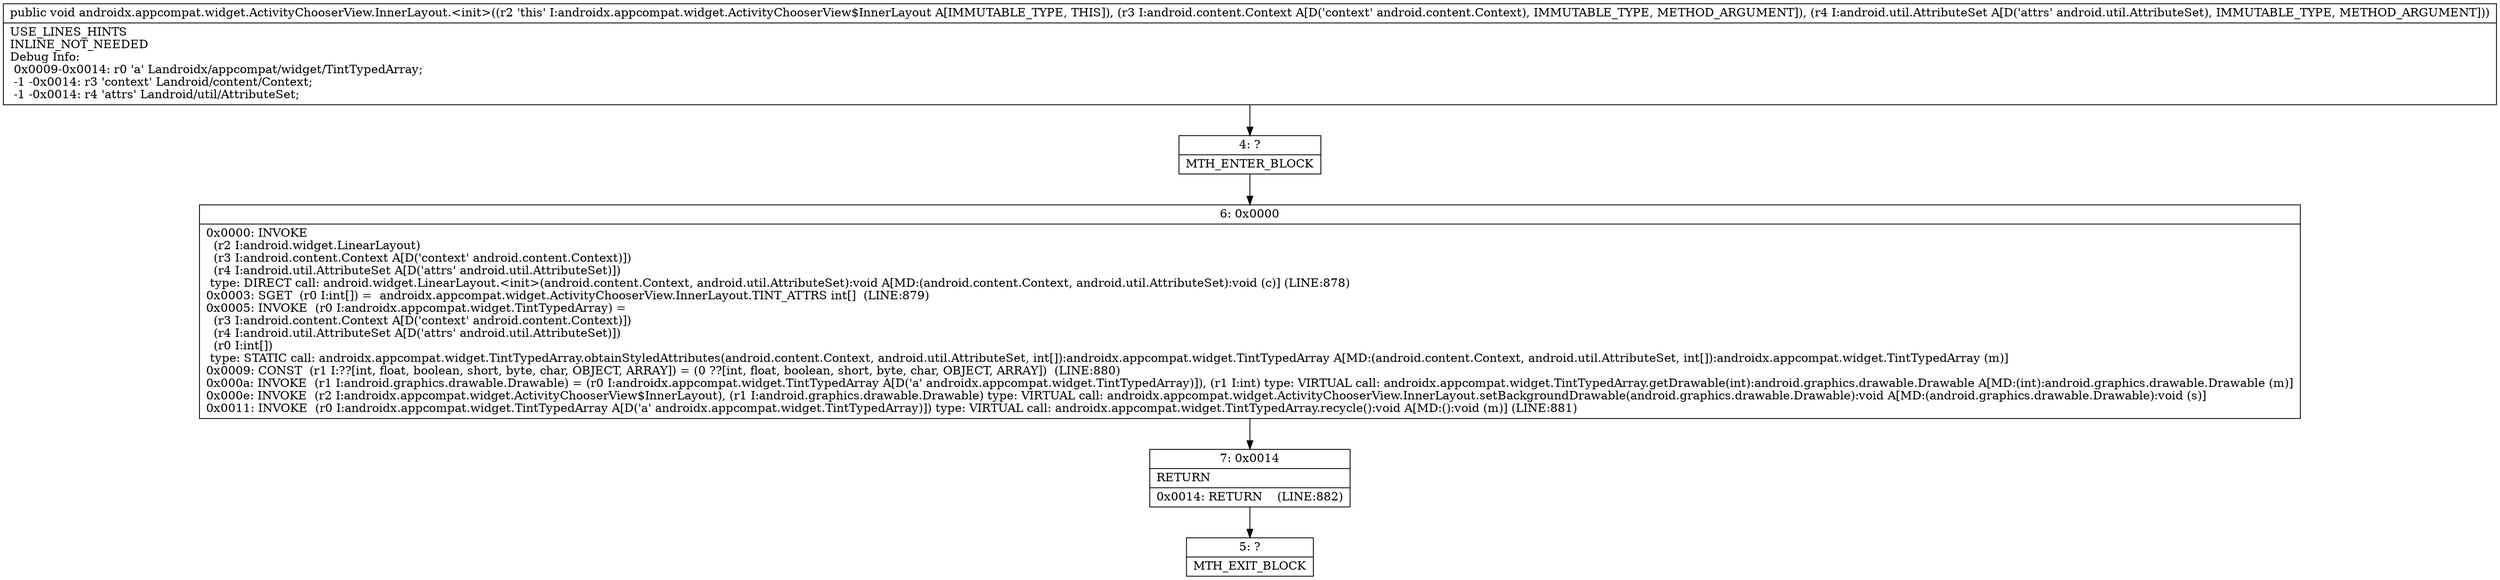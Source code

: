 digraph "CFG forandroidx.appcompat.widget.ActivityChooserView.InnerLayout.\<init\>(Landroid\/content\/Context;Landroid\/util\/AttributeSet;)V" {
Node_4 [shape=record,label="{4\:\ ?|MTH_ENTER_BLOCK\l}"];
Node_6 [shape=record,label="{6\:\ 0x0000|0x0000: INVOKE  \l  (r2 I:android.widget.LinearLayout)\l  (r3 I:android.content.Context A[D('context' android.content.Context)])\l  (r4 I:android.util.AttributeSet A[D('attrs' android.util.AttributeSet)])\l type: DIRECT call: android.widget.LinearLayout.\<init\>(android.content.Context, android.util.AttributeSet):void A[MD:(android.content.Context, android.util.AttributeSet):void (c)] (LINE:878)\l0x0003: SGET  (r0 I:int[]) =  androidx.appcompat.widget.ActivityChooserView.InnerLayout.TINT_ATTRS int[]  (LINE:879)\l0x0005: INVOKE  (r0 I:androidx.appcompat.widget.TintTypedArray) = \l  (r3 I:android.content.Context A[D('context' android.content.Context)])\l  (r4 I:android.util.AttributeSet A[D('attrs' android.util.AttributeSet)])\l  (r0 I:int[])\l type: STATIC call: androidx.appcompat.widget.TintTypedArray.obtainStyledAttributes(android.content.Context, android.util.AttributeSet, int[]):androidx.appcompat.widget.TintTypedArray A[MD:(android.content.Context, android.util.AttributeSet, int[]):androidx.appcompat.widget.TintTypedArray (m)]\l0x0009: CONST  (r1 I:??[int, float, boolean, short, byte, char, OBJECT, ARRAY]) = (0 ??[int, float, boolean, short, byte, char, OBJECT, ARRAY])  (LINE:880)\l0x000a: INVOKE  (r1 I:android.graphics.drawable.Drawable) = (r0 I:androidx.appcompat.widget.TintTypedArray A[D('a' androidx.appcompat.widget.TintTypedArray)]), (r1 I:int) type: VIRTUAL call: androidx.appcompat.widget.TintTypedArray.getDrawable(int):android.graphics.drawable.Drawable A[MD:(int):android.graphics.drawable.Drawable (m)]\l0x000e: INVOKE  (r2 I:androidx.appcompat.widget.ActivityChooserView$InnerLayout), (r1 I:android.graphics.drawable.Drawable) type: VIRTUAL call: androidx.appcompat.widget.ActivityChooserView.InnerLayout.setBackgroundDrawable(android.graphics.drawable.Drawable):void A[MD:(android.graphics.drawable.Drawable):void (s)]\l0x0011: INVOKE  (r0 I:androidx.appcompat.widget.TintTypedArray A[D('a' androidx.appcompat.widget.TintTypedArray)]) type: VIRTUAL call: androidx.appcompat.widget.TintTypedArray.recycle():void A[MD:():void (m)] (LINE:881)\l}"];
Node_7 [shape=record,label="{7\:\ 0x0014|RETURN\l|0x0014: RETURN    (LINE:882)\l}"];
Node_5 [shape=record,label="{5\:\ ?|MTH_EXIT_BLOCK\l}"];
MethodNode[shape=record,label="{public void androidx.appcompat.widget.ActivityChooserView.InnerLayout.\<init\>((r2 'this' I:androidx.appcompat.widget.ActivityChooserView$InnerLayout A[IMMUTABLE_TYPE, THIS]), (r3 I:android.content.Context A[D('context' android.content.Context), IMMUTABLE_TYPE, METHOD_ARGUMENT]), (r4 I:android.util.AttributeSet A[D('attrs' android.util.AttributeSet), IMMUTABLE_TYPE, METHOD_ARGUMENT]))  | USE_LINES_HINTS\lINLINE_NOT_NEEDED\lDebug Info:\l  0x0009\-0x0014: r0 'a' Landroidx\/appcompat\/widget\/TintTypedArray;\l  \-1 \-0x0014: r3 'context' Landroid\/content\/Context;\l  \-1 \-0x0014: r4 'attrs' Landroid\/util\/AttributeSet;\l}"];
MethodNode -> Node_4;Node_4 -> Node_6;
Node_6 -> Node_7;
Node_7 -> Node_5;
}

